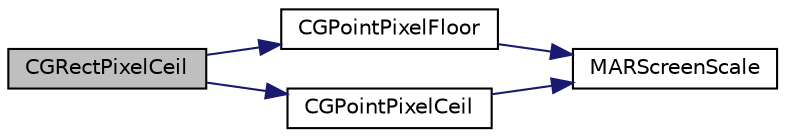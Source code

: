 digraph "CGRectPixelCeil"
{
  edge [fontname="Helvetica",fontsize="10",labelfontname="Helvetica",labelfontsize="10"];
  node [fontname="Helvetica",fontsize="10",shape=record];
  rankdir="LR";
  Node62 [label="CGRectPixelCeil",height=0.2,width=0.4,color="black", fillcolor="grey75", style="filled", fontcolor="black"];
  Node62 -> Node63 [color="midnightblue",fontsize="10",style="solid",fontname="Helvetica"];
  Node63 [label="CGPointPixelFloor",height=0.2,width=0.4,color="black", fillcolor="white", style="filled",URL="$_m_a_r_c_g_utilities_8h.html#a211b144cfa30f114294e37aaaac933b4",tooltip="floor point value for pixel-aligned "];
  Node63 -> Node64 [color="midnightblue",fontsize="10",style="solid",fontname="Helvetica"];
  Node64 [label="MARScreenScale",height=0.2,width=0.4,color="black", fillcolor="white", style="filled",URL="$_m_a_r_c_g_utilities_8h.html#ae05c41eef2463bf1185ca148c48b1841",tooltip="Get main screen&#39;s scale. "];
  Node62 -> Node65 [color="midnightblue",fontsize="10",style="solid",fontname="Helvetica"];
  Node65 [label="CGPointPixelCeil",height=0.2,width=0.4,color="black", fillcolor="white", style="filled",URL="$_m_a_r_c_g_utilities_8h.html#ad73d9e5363cb17531f6d97a30d458194",tooltip="ceil point value for pixel-aligned "];
  Node65 -> Node64 [color="midnightblue",fontsize="10",style="solid",fontname="Helvetica"];
}

